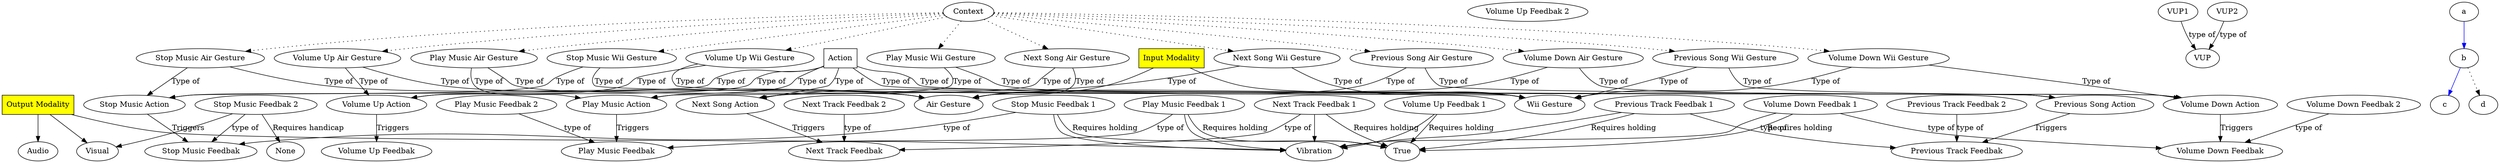 digraph graphname {
 
 OM [label="Output Modality", style=filled,fillcolor=yellow] 
 IM [label="Input Modality", style=filled,fillcolor=yellow];
 IM [shape=box];
 OM [shape=box];

 OM -> Vibration;
 OM -> Audio;
 OM -> Visual;
 IM -> Wii_Gesture;
 IM -> Air_Gesture;
 
 Wii_Gesture [label="Wii Gesture"];
 Air_Gesture [label="Air Gesture"];
 
 SMF1 [label="Stop Music Feedbak 1"];
 PMF1 [label="Play Music Feedbak 1"];
 NTF1 [label="Next Track Feedbak 1"];
 PTF1 [label="Previous Track Feedbak 1"];
 VDF1 [label="Volume Down Feedbak 1"];
 VUF1 [label="Volume Up Feedbak 1"];
 
 SMF2 [label="Stop Music Feedbak 2"];
 PMF2 [label="Play Music Feedbak 2"];
 NTF2 [label="Next Track Feedbak 2"];
 PTF2 [label="Previous Track Feedbak 2"];
 VDF2 [label="Volume Down Feedbak 2"];
 VUF2 [label="Volume Up Feedbak 2"];
 
 SMF [label="Stop Music Feedbak"];
 PMF [label="Play Music Feedbak"];
 NTF [label="Next Track Feedbak"];
 PTF [label="Previous Track Feedbak"];
 VDF [label="Volume Down Feedbak"];
 VUF [label="Volume Up Feedbak"];
 
 SMF1 -> SMF [label="type of"];
 SMF2 -> SMF [label="type of"];
 PMF1 -> PMF [label="type of"];
 PMF2 -> PMF [label="type of"];
 NTF1 -> NTF [label="type of"];
 NTF2 -> NTF [label="type of"];
 PTF1 -> PTF [label="type of"];
 PTF2 -> PTF [label="type of"];
 VDF1 -> VDF [label="type of"];
 VDF2 -> VDF [label="type of"];
 VUP1 -> VUP [label="type of"];
 VUP2 -> VUP [label="type of"];
 
 StopMA -> SMF [label="Triggers"];
 PlayMA -> PMF [label="Triggers"]; 
 NextSA -> NTF [label="Triggers"];
 PreviousSA -> PTF [label="Triggers"];
 VolumeUA -> VUF [label="Triggers"];
 VolumeDA -> VDF [label="Triggers"];

 SMF1 -> Vibration;
 PMF1 -> Vibration;
 NTF1 -> Vibration;
 PTF1 -> Vibration;
 VDF1 -> Vibration;
 VUF1 -> Vibration;
 
 SMF2 [label="Stop Music Feedbak 2"];
 SMF2 -> Visual;

 SMF1 -> True [label="Requires holding"];
 PMF1 -> True [label="Requires holding"];
 NTF1 -> True [label="Requires holding"];
 PTF1 -> True [label="Requires holding"];
 VDF1 -> True [label="Requires holding"];
 VUF1 -> True [label="Requires holding"];


 SMF2 -> None [label="Requires handicap"];

 Act [label="Action"];
 Act [shape=box];
 Act -> StopMA [label="Type of"];
 Act -> PlayMA [label="Type of"];
 Act -> NextSA [label="Type of"];
 Act -> PreviousSA [label="Type of"];
 Act -> VolumeUA [label="Type of"];
 Act -> VolumeDA [label="Type of"];

 StopMA [label="Stop Music Action"];
 PlayMA [label="Play Music Action"];
 NextSA [label="Next Song Action"];
 PreviousSA [label="Previous Song Action"];
 VolumeUA [label="Volume Up Action"];
 VolumeDA [label="Volume Down Action"];

 SMAG [label="Stop Music Air Gesture"];
 PMAG [label="Play Music Air Gesture"];
 NSAG [label="Next Song Air Gesture"];
 PSAG [label="Previous Song Air Gesture"];
 VUAG [label="Volume Up Air Gesture"];
 VDAG [label="Volume Down Air Gesture"];
 
 SMWG [label="Stop Music Wii Gesture"];
 PMWG [label="Play Music Wii Gesture"];
 NSWG [label="Next Song Wii Gesture"];
 PSWG [label="Previous Song Wii Gesture"];
 VUWG [label="Volume Up Wii Gesture"];
 VDWG [label="Volume Down Wii Gesture"];

 SMAG -> Air_Gesture [label="Type of"];
 PMAG -> Air_Gesture [label="Type of"];
 NSAG -> Air_Gesture [label="Type of"];
 PSAG -> Air_Gesture [label="Type of"];
 VUAG -> Air_Gesture [label="Type of"];
 VDAG -> Air_Gesture [label="Type of"];

 SMAG -> StopMA [label="Type of"];
 PMAG -> PlayMA [label="Type of"];
 NSAG -> NextSA [label="Type of"];
 PSAG -> PreviousSA [label="Type of"];
 VUAG -> VolumeUA [label="Type of"];
 VDAG -> VolumeDA [label="Type of"];
 
 SMWG -> Wii_Gesture [label="Type of"];
 PMWG -> Wii_Gesture [label="Type of"];
 NSWG -> Wii_Gesture [label="Type of"];
 PSWG -> Wii_Gesture [label="Type of"];
 VUWG -> Wii_Gesture [label="Type of"];
 VDWG -> Wii_Gesture [label="Type of"];

 SMWG -> StopMA [label="Type of"];
 PMWG -> PlayMA [label="Type of"];
 NSWG -> NextSA [label="Type of"];
 PSWG -> PreviousSA [label="Type of"];
 VUWG -> VolumeUA [label="Type of"];
 VDWG -> VolumeDA [label="Type of"];

 
 Context -> SMAG [style=dotted]; 
 Context -> PMAG [style=dotted];
 Context -> NSAG [style=dotted]; 
 Context -> PSAG [style=dotted]; 
 Context -> VUAG [style=dotted]; 
 Context -> VDAG [style=dotted]; 

 Context -> SMWG [style=dotted]; 
 Context -> PMWG [style=dotted];
 Context -> NSWG [style=dotted]; 
 Context -> PSWG [style=dotted]; 
 Context -> VUWG [style=dotted]; 
 Context -> VDWG [style=dotted];




 a -> b -> c [color=blue];
 b -> d [style=dotted];
 
 
 
 }